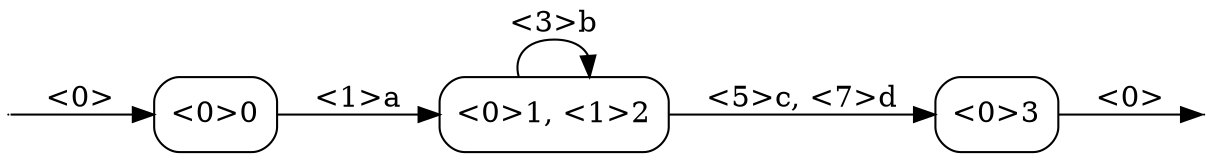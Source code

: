 digraph
{
  vcsn_context = "lal_char(abcd)_zmin"
  rankdir = LR
  {
    node [shape = point, width = 0]
    I0
    F2
  }
  {
    node [shape = circle]
    0 [label = "<0>0", shape = box, style = rounded]
    1 [label = "<0>1, <1>2", shape = box, style = rounded]
    2 [label = "<0>3", shape = box, style = rounded]
  }
  I0 -> 0 [label = "<0>"]
  0 -> 1 [label = "<1>a"]
  1 -> 1 [label = "<3>b"]
  1 -> 2 [label = "<5>c, <7>d"]
  2 -> F2 [label = "<0>"]
}